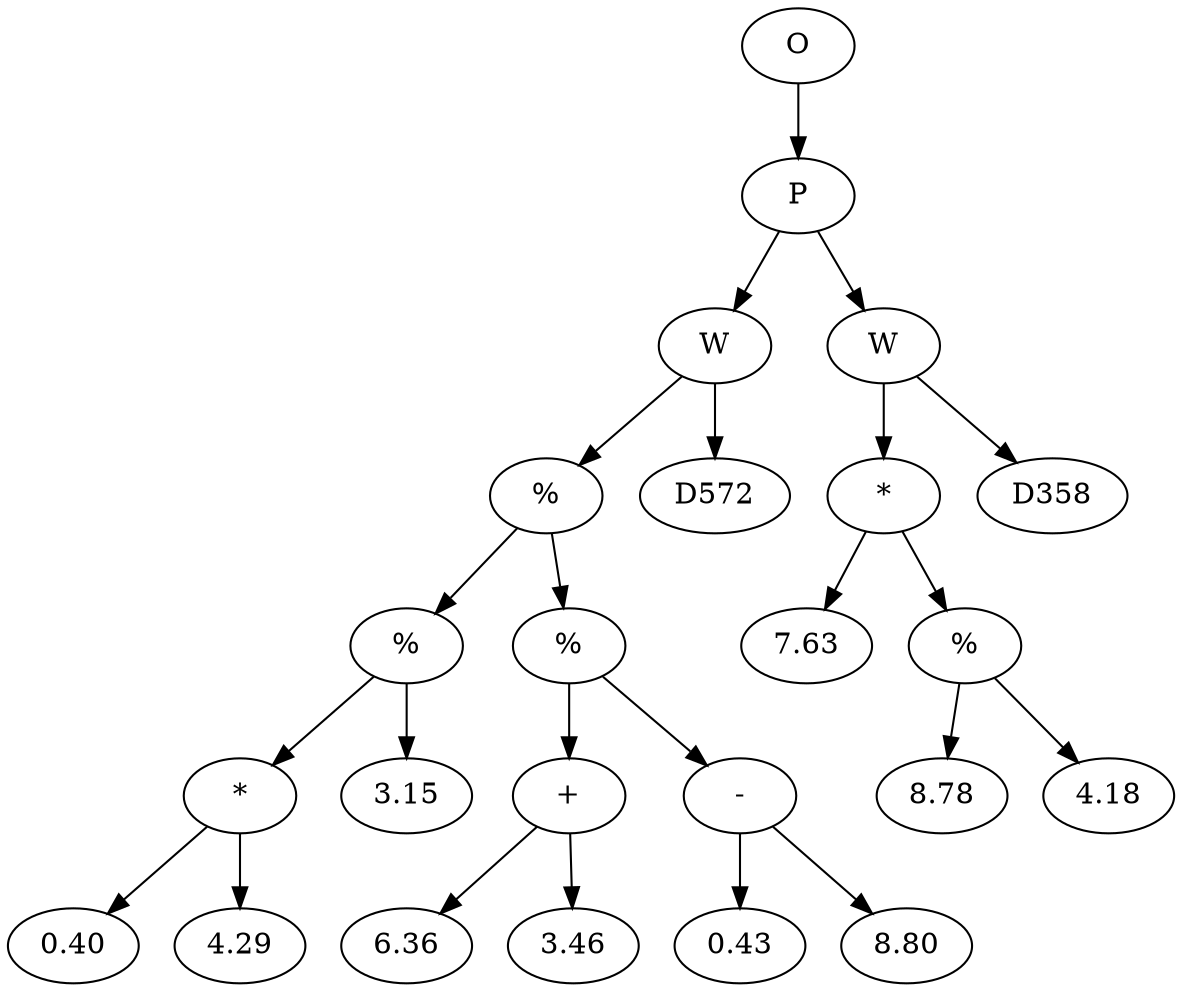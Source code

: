 // Tree
digraph {
	3065603 [label=O]
	3065604 [label=P]
	3065603 -> 3065604
	3065605 [label=W]
	3065604 -> 3065605
	3065606 [label="%"]
	3065605 -> 3065606
	3065607 [label="%"]
	3065606 -> 3065607
	3065608 [label="*"]
	3065607 -> 3065608
	3065609 [label=0.40]
	3065608 -> 3065609
	3065610 [label=4.29]
	3065608 -> 3065610
	3065611 [label=3.15]
	3065607 -> 3065611
	3065612 [label="%"]
	3065606 -> 3065612
	3065613 [label="+"]
	3065612 -> 3065613
	3065614 [label=6.36]
	3065613 -> 3065614
	3065615 [label=3.46]
	3065613 -> 3065615
	3065616 [label="-"]
	3065612 -> 3065616
	3065617 [label=0.43]
	3065616 -> 3065617
	3065618 [label=8.80]
	3065616 -> 3065618
	3065619 [label=D572]
	3065605 -> 3065619
	3065620 [label=W]
	3065604 -> 3065620
	3065621 [label="*"]
	3065620 -> 3065621
	3065622 [label=7.63]
	3065621 -> 3065622
	3065623 [label="%"]
	3065621 -> 3065623
	3065624 [label=8.78]
	3065623 -> 3065624
	3065625 [label=4.18]
	3065623 -> 3065625
	3065626 [label=D358]
	3065620 -> 3065626
}
